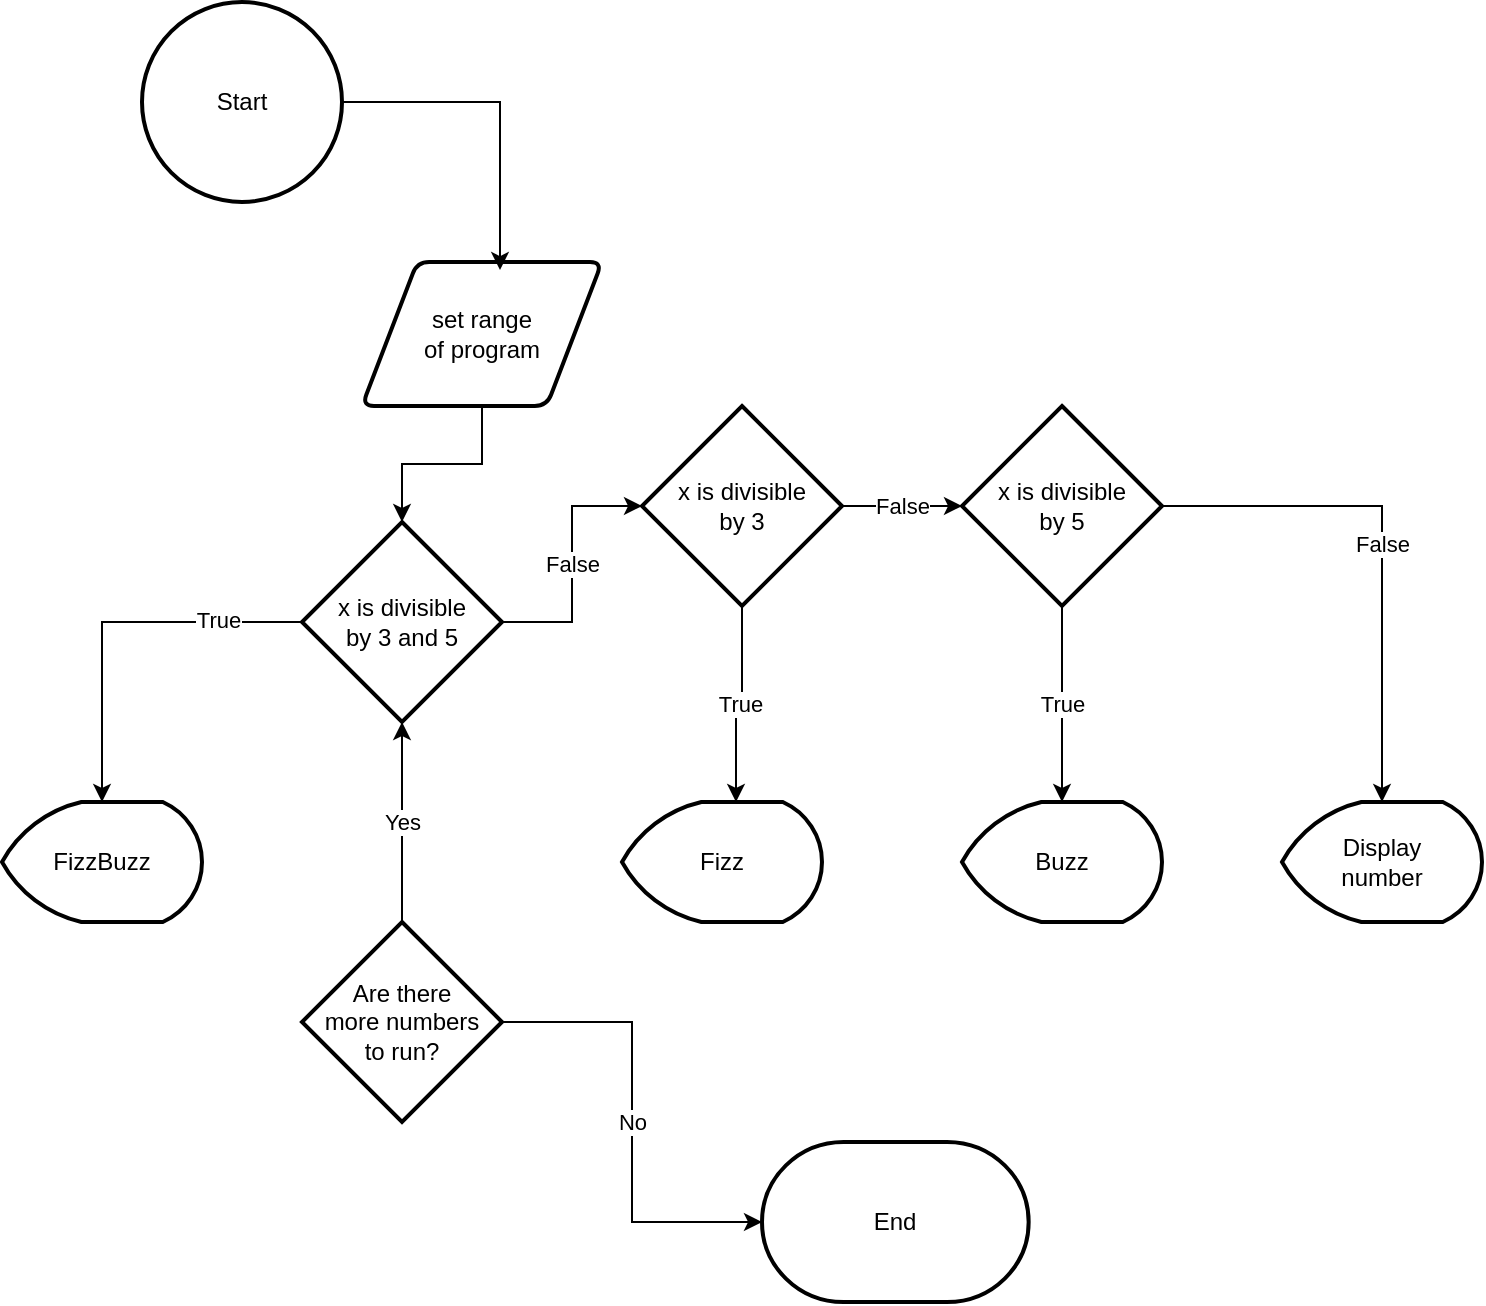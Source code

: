 <mxfile version="26.0.9">
  <diagram id="C5RBs43oDa-KdzZeNtuy" name="Page-1">
    <mxGraphModel dx="1434" dy="836" grid="1" gridSize="10" guides="1" tooltips="1" connect="1" arrows="1" fold="1" page="1" pageScale="1" pageWidth="827" pageHeight="1169" math="0" shadow="0">
      <root>
        <mxCell id="WIyWlLk6GJQsqaUBKTNV-0" />
        <mxCell id="WIyWlLk6GJQsqaUBKTNV-1" parent="WIyWlLk6GJQsqaUBKTNV-0" />
        <mxCell id="1W1M7LlvMl_Cy7b3sHZ2-0" value="Start" style="strokeWidth=2;html=1;shape=mxgraph.flowchart.start_2;whiteSpace=wrap;" vertex="1" parent="WIyWlLk6GJQsqaUBKTNV-1">
          <mxGeometry x="130" y="40" width="100" height="100" as="geometry" />
        </mxCell>
        <mxCell id="1W1M7LlvMl_Cy7b3sHZ2-1" value="set range&lt;div&gt;of program&lt;/div&gt;" style="shape=parallelogram;html=1;strokeWidth=2;perimeter=parallelogramPerimeter;whiteSpace=wrap;rounded=1;arcSize=12;size=0.23;" vertex="1" parent="WIyWlLk6GJQsqaUBKTNV-1">
          <mxGeometry x="240" y="170" width="120" height="72" as="geometry" />
        </mxCell>
        <mxCell id="1W1M7LlvMl_Cy7b3sHZ2-2" style="edgeStyle=orthogonalEdgeStyle;rounded=0;orthogonalLoop=1;jettySize=auto;html=1;entryX=0.575;entryY=0.056;entryDx=0;entryDy=0;entryPerimeter=0;" edge="1" parent="WIyWlLk6GJQsqaUBKTNV-1" source="1W1M7LlvMl_Cy7b3sHZ2-0" target="1W1M7LlvMl_Cy7b3sHZ2-1">
          <mxGeometry relative="1" as="geometry" />
        </mxCell>
        <mxCell id="1W1M7LlvMl_Cy7b3sHZ2-3" value="x is divisible&lt;div&gt;by 3 and 5&lt;/div&gt;" style="strokeWidth=2;html=1;shape=mxgraph.flowchart.decision;whiteSpace=wrap;" vertex="1" parent="WIyWlLk6GJQsqaUBKTNV-1">
          <mxGeometry x="210" y="300" width="100" height="100" as="geometry" />
        </mxCell>
        <mxCell id="1W1M7LlvMl_Cy7b3sHZ2-4" value="FizzBuzz" style="strokeWidth=2;html=1;shape=mxgraph.flowchart.display;whiteSpace=wrap;" vertex="1" parent="WIyWlLk6GJQsqaUBKTNV-1">
          <mxGeometry x="60" y="440" width="100" height="60" as="geometry" />
        </mxCell>
        <mxCell id="1W1M7LlvMl_Cy7b3sHZ2-5" value="Fizz" style="strokeWidth=2;html=1;shape=mxgraph.flowchart.display;whiteSpace=wrap;" vertex="1" parent="WIyWlLk6GJQsqaUBKTNV-1">
          <mxGeometry x="370" y="440" width="100" height="60" as="geometry" />
        </mxCell>
        <mxCell id="1W1M7LlvMl_Cy7b3sHZ2-6" value="Buzz" style="strokeWidth=2;html=1;shape=mxgraph.flowchart.display;whiteSpace=wrap;" vertex="1" parent="WIyWlLk6GJQsqaUBKTNV-1">
          <mxGeometry x="540" y="440" width="100" height="60" as="geometry" />
        </mxCell>
        <mxCell id="1W1M7LlvMl_Cy7b3sHZ2-7" style="edgeStyle=orthogonalEdgeStyle;rounded=0;orthogonalLoop=1;jettySize=auto;html=1;entryX=0.5;entryY=0;entryDx=0;entryDy=0;entryPerimeter=0;" edge="1" parent="WIyWlLk6GJQsqaUBKTNV-1" source="1W1M7LlvMl_Cy7b3sHZ2-1" target="1W1M7LlvMl_Cy7b3sHZ2-3">
          <mxGeometry relative="1" as="geometry" />
        </mxCell>
        <mxCell id="1W1M7LlvMl_Cy7b3sHZ2-8" style="edgeStyle=orthogonalEdgeStyle;rounded=0;orthogonalLoop=1;jettySize=auto;html=1;entryX=0.5;entryY=0;entryDx=0;entryDy=0;entryPerimeter=0;" edge="1" parent="WIyWlLk6GJQsqaUBKTNV-1" source="1W1M7LlvMl_Cy7b3sHZ2-3" target="1W1M7LlvMl_Cy7b3sHZ2-4">
          <mxGeometry relative="1" as="geometry" />
        </mxCell>
        <mxCell id="1W1M7LlvMl_Cy7b3sHZ2-9" value="True" style="edgeLabel;html=1;align=center;verticalAlign=middle;resizable=0;points=[];" vertex="1" connectable="0" parent="1W1M7LlvMl_Cy7b3sHZ2-8">
          <mxGeometry x="-0.558" y="-1" relative="1" as="geometry">
            <mxPoint as="offset" />
          </mxGeometry>
        </mxCell>
        <mxCell id="1W1M7LlvMl_Cy7b3sHZ2-13" value="False" style="edgeStyle=orthogonalEdgeStyle;rounded=0;orthogonalLoop=1;jettySize=auto;html=1;" edge="1" parent="WIyWlLk6GJQsqaUBKTNV-1" source="1W1M7LlvMl_Cy7b3sHZ2-10" target="1W1M7LlvMl_Cy7b3sHZ2-11">
          <mxGeometry relative="1" as="geometry" />
        </mxCell>
        <mxCell id="1W1M7LlvMl_Cy7b3sHZ2-10" value="x is divisible&lt;div&gt;by 3&lt;/div&gt;" style="strokeWidth=2;html=1;shape=mxgraph.flowchart.decision;whiteSpace=wrap;" vertex="1" parent="WIyWlLk6GJQsqaUBKTNV-1">
          <mxGeometry x="380" y="242" width="100" height="100" as="geometry" />
        </mxCell>
        <mxCell id="1W1M7LlvMl_Cy7b3sHZ2-15" value="True" style="edgeStyle=orthogonalEdgeStyle;rounded=0;orthogonalLoop=1;jettySize=auto;html=1;" edge="1" parent="WIyWlLk6GJQsqaUBKTNV-1" source="1W1M7LlvMl_Cy7b3sHZ2-11" target="1W1M7LlvMl_Cy7b3sHZ2-6">
          <mxGeometry relative="1" as="geometry" />
        </mxCell>
        <mxCell id="1W1M7LlvMl_Cy7b3sHZ2-17" value="False" style="edgeStyle=orthogonalEdgeStyle;rounded=0;orthogonalLoop=1;jettySize=auto;html=1;" edge="1" parent="WIyWlLk6GJQsqaUBKTNV-1" source="1W1M7LlvMl_Cy7b3sHZ2-11" target="1W1M7LlvMl_Cy7b3sHZ2-16">
          <mxGeometry relative="1" as="geometry" />
        </mxCell>
        <mxCell id="1W1M7LlvMl_Cy7b3sHZ2-11" value="x is divisible&lt;div&gt;by 5&lt;/div&gt;" style="strokeWidth=2;html=1;shape=mxgraph.flowchart.decision;whiteSpace=wrap;" vertex="1" parent="WIyWlLk6GJQsqaUBKTNV-1">
          <mxGeometry x="540" y="242" width="100" height="100" as="geometry" />
        </mxCell>
        <mxCell id="1W1M7LlvMl_Cy7b3sHZ2-12" value="False" style="edgeStyle=orthogonalEdgeStyle;rounded=0;orthogonalLoop=1;jettySize=auto;html=1;entryX=0;entryY=0.5;entryDx=0;entryDy=0;entryPerimeter=0;" edge="1" parent="WIyWlLk6GJQsqaUBKTNV-1" source="1W1M7LlvMl_Cy7b3sHZ2-3" target="1W1M7LlvMl_Cy7b3sHZ2-10">
          <mxGeometry relative="1" as="geometry" />
        </mxCell>
        <mxCell id="1W1M7LlvMl_Cy7b3sHZ2-14" value="True" style="edgeStyle=orthogonalEdgeStyle;rounded=0;orthogonalLoop=1;jettySize=auto;html=1;entryX=0.57;entryY=0;entryDx=0;entryDy=0;entryPerimeter=0;" edge="1" parent="WIyWlLk6GJQsqaUBKTNV-1" source="1W1M7LlvMl_Cy7b3sHZ2-10" target="1W1M7LlvMl_Cy7b3sHZ2-5">
          <mxGeometry relative="1" as="geometry" />
        </mxCell>
        <mxCell id="1W1M7LlvMl_Cy7b3sHZ2-16" value="Display&lt;div&gt;number&lt;/div&gt;" style="strokeWidth=2;html=1;shape=mxgraph.flowchart.display;whiteSpace=wrap;" vertex="1" parent="WIyWlLk6GJQsqaUBKTNV-1">
          <mxGeometry x="700" y="440" width="100" height="60" as="geometry" />
        </mxCell>
        <mxCell id="1W1M7LlvMl_Cy7b3sHZ2-18" value="Are there&lt;div&gt;more numbers&lt;/div&gt;&lt;div&gt;to run?&lt;/div&gt;" style="strokeWidth=2;html=1;shape=mxgraph.flowchart.decision;whiteSpace=wrap;" vertex="1" parent="WIyWlLk6GJQsqaUBKTNV-1">
          <mxGeometry x="210" y="500" width="100" height="100" as="geometry" />
        </mxCell>
        <mxCell id="1W1M7LlvMl_Cy7b3sHZ2-19" value="Yes" style="edgeStyle=orthogonalEdgeStyle;rounded=0;orthogonalLoop=1;jettySize=auto;html=1;entryX=0.5;entryY=1;entryDx=0;entryDy=0;entryPerimeter=0;" edge="1" parent="WIyWlLk6GJQsqaUBKTNV-1" source="1W1M7LlvMl_Cy7b3sHZ2-18" target="1W1M7LlvMl_Cy7b3sHZ2-3">
          <mxGeometry relative="1" as="geometry" />
        </mxCell>
        <mxCell id="1W1M7LlvMl_Cy7b3sHZ2-20" value="End" style="strokeWidth=2;html=1;shape=mxgraph.flowchart.terminator;whiteSpace=wrap;" vertex="1" parent="WIyWlLk6GJQsqaUBKTNV-1">
          <mxGeometry x="440" y="610" width="133.33" height="80" as="geometry" />
        </mxCell>
        <mxCell id="1W1M7LlvMl_Cy7b3sHZ2-21" value="No" style="edgeStyle=orthogonalEdgeStyle;rounded=0;orthogonalLoop=1;jettySize=auto;html=1;entryX=0;entryY=0.5;entryDx=0;entryDy=0;entryPerimeter=0;" edge="1" parent="WIyWlLk6GJQsqaUBKTNV-1" source="1W1M7LlvMl_Cy7b3sHZ2-18" target="1W1M7LlvMl_Cy7b3sHZ2-20">
          <mxGeometry relative="1" as="geometry" />
        </mxCell>
      </root>
    </mxGraphModel>
  </diagram>
</mxfile>
